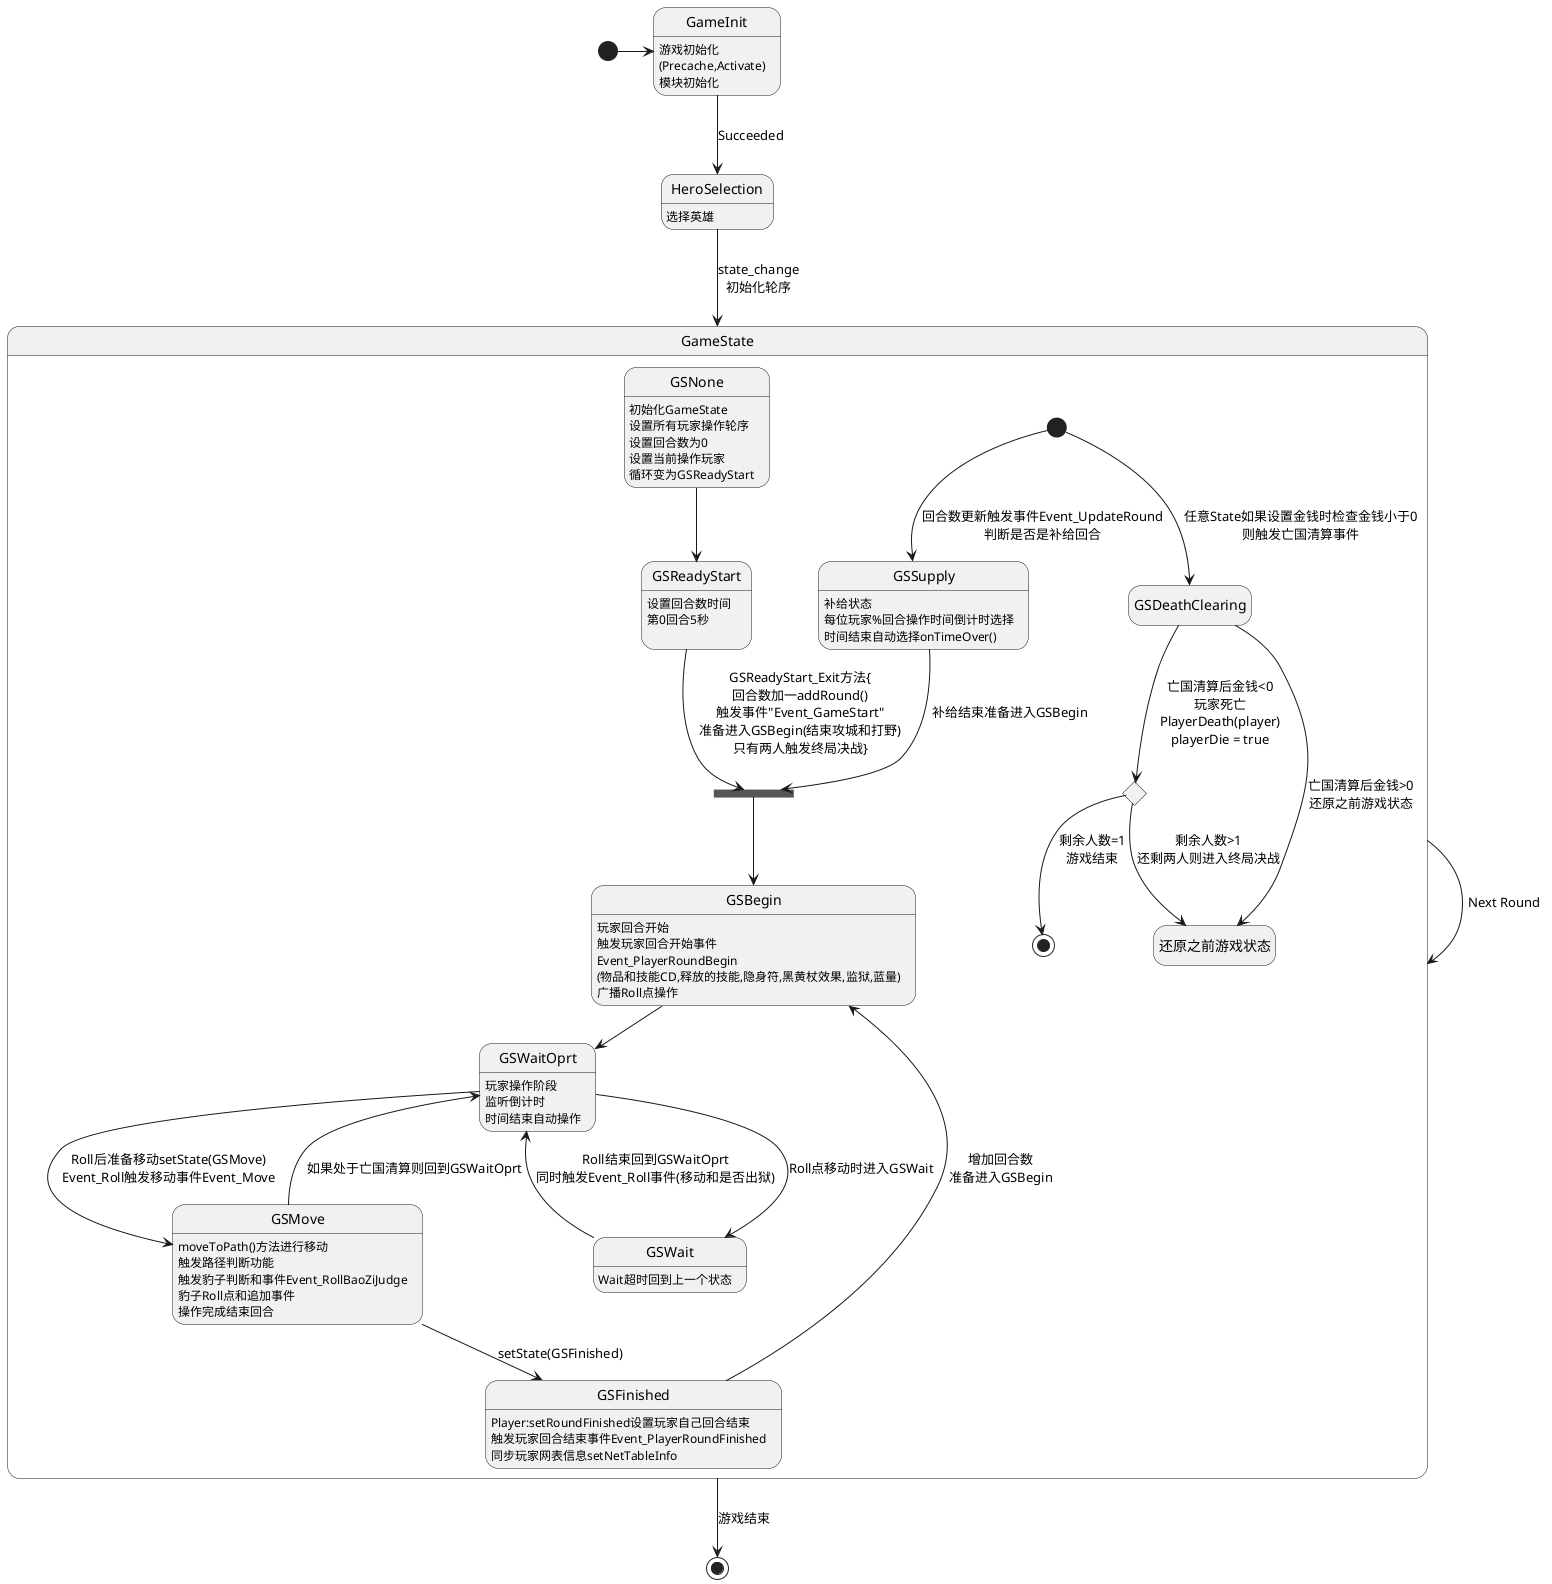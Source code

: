 @startuml GameLoop
hide empty description
' GameLoop:游戏循环 @game\scripts\src\utils\xstate
' 状态机参数:{id, initial, states} 
' states:{
'   状态名: { on:{change:"下一个状态"}, 
'             entry: "进入状态执行方法名",
'             exit: "退出状态执行方法名"
' }
'


[*] -> GameInit
GameInit --> HeroSelection : Succeeded
GameInit : 游戏初始化
GameInit : (Precache,Activate)
GameInit : 模块初始化
HeroSelection --> GameState : state_change\n初始化轮序
HeroSelection : 选择英雄
state GameState {
    GSNone : 初始化GameState\n设置所有玩家操作轮序\n设置回合数为0\n设置当前操作玩家\n循环变为GSReadyStart
    GSNone --> GSReadyStart
    GSReadyStart : 设置回合数时间\n第0回合5秒\n
    state ReadyStartTOBegin <<join>>
    GSReadyStart --> ReadyStartTOBegin :GSReadyStart_Exit方法{\n回合数加一addRound()\n触发事件"Event_GameStart"\n准备进入GSBegin(结束攻城和打野)\n只有两人触发终局决战}
    ReadyStartTOBegin --> GSBegin
    GSBegin : 玩家回合开始\n触发玩家回合开始事件\nEvent_PlayerRoundBegin\n(物品和技能CD,释放的技能,隐身符,黑黄杖效果,监狱,蓝量)\n广播Roll点操作
    GSBegin --> GSWaitOprt
    GSWaitOprt : 玩家操作阶段\n监听倒计时\n时间结束自动操作
    GSWaitOprt --> GSWait : Roll点移动时进入GSWait
    GSWait --> GSWaitOprt : Roll结束回到GSWaitOprt\n同时触发Event_Roll事件(移动和是否出狱)
    GSWait : Wait超时回到上一个状态
    GSWaitOprt --> GSMove : Roll后准备移动setState(GSMove)\nEvent_Roll触发移动事件Event_Move
    GSMove --> GSWaitOprt : 如果处于亡国清算则回到GSWaitOprt
    GSMove : moveToPath()方法进行移动\n触发路径判断功能\n触发豹子判断和事件Event_RollBaoZiJudge\n豹子Roll点和追加事件\n操作完成结束回合
    GSMove --> GSFinished : setState(GSFinished)
    GSFinished : Player:setRoundFinished设置玩家自己回合结束\n触发玩家回合结束事件Event_PlayerRoundFinished\n同步玩家网表信息setNetTableInfo
    GSFinished --> GSBegin : 增加回合数\n准备进入GSBegin
    [*] --> GSDeathClearing : 任意State如果设置金钱时检查金钱小于0\n则触发亡国清算事件
    state 玩家死亡 <<choice>>
    GSDeathClearing --> 还原之前游戏状态 : 亡国清算后金钱>0\n还原之前游戏状态
    GSDeathClearing --> 玩家死亡 : 亡国清算后金钱<0\n玩家死亡\nPlayerDeath(player)\nplayerDie = true
    玩家死亡 --> 还原之前游戏状态 : 剩余人数>1\n还剩两人则进入终局决战
    玩家死亡 --> [*] : 剩余人数=1\n游戏结束
    [*] --> GSSupply : 回合数更新触发事件Event_UpdateRound\n判断是否是补给回合
    GSSupply  --> ReadyStartTOBegin : 补给结束准备进入GSBegin
    GSSupply : 补给状态\n每位玩家%回合操作时间倒计时选择\n时间结束自动选择onTimeOver()
}
GameState --> GameState : Next Round
GameState --> [*] : 游戏结束

@enduml
